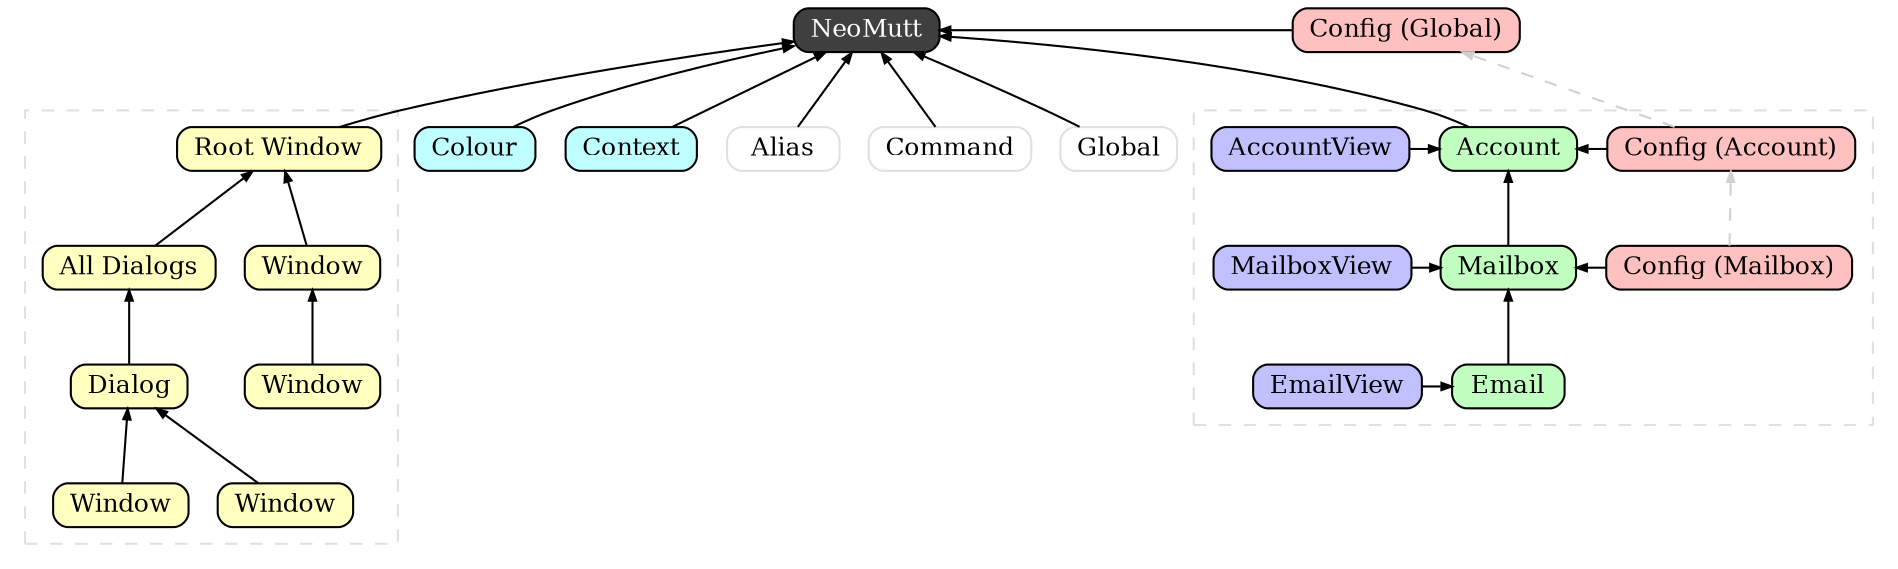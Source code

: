 digraph notify
{
	graph [
		rankdir="BT"
		nodesep="0.2"
		ranksep="0.5"
		overlap="false"
		splines="true"
		compound="true"
	];

	node [
		shape="box"
		fontsize="12"
		style="rounded,filled"
		height="0.2"
		penwidth="1.0"
		color="#000000"
		fillcolor="#ffffff"
	];

	edge [
		penwidth="1.0"
		color="#000000"
		arrowsize="0.5"
	];


	NeoMutt [ fontcolor="#ffffff" fillcolor="#404040" ]

	subgraph cluster_window
	{
		fontcolor="#000000"
		color="#e0e0e0"
		fillcolor="#ffffff"
		style="dashed"

		node [ fillcolor="#ffffc0" ]

		root_win     [ label="Root Window" ]
		win1         [ label="Window" ]
		win2         [ label="Window" ]
		win_dlg      [ label="All Dialogs" ]
		dlg1         [ label="Dialog" ]
		dlg1_win1    [ label="Window" ]
		dlg1_win2    [ label="Window" ]
		root_win -> NeoMutt
		win1 -> root_win
		win2 -> win1

		win_dlg -> root_win
		dlg1 -> win_dlg
		dlg1_win1 -> dlg1
		dlg1_win2 -> dlg1
	}


	subgraph cluster_data
	{
		fontcolor="#000000"
		color="#e0e0e0"
		fillcolor="#ffffff"
		style="dashed"

		node [ fillcolor="#ffc0c0" ]

		AConfig [ label="Config (Account)" ]
		MConfig [ label="Config (Mailbox)" ]

		node [ fillcolor="#c0c0ff" ]

		AccountView
		EmailView
		MailboxView

		node [ fillcolor="#c0ffc0" ]

		Account
		Mailbox
		Email

		Account     -> NeoMutt
		AccountView -> Account
		Mailbox     -> Account
		MailboxView -> Mailbox
		Email       -> Mailbox
		EmailView   -> Email

		Account -> AConfig [ dir="back" ]
		Mailbox -> MConfig [ dir="back" ]

		{ rank=same Account AccountView AConfig }
		{ rank=same Mailbox MailboxView MConfig }
		{ rank=same Email EmailView }

	}


	node [ fillcolor="#ffc0c0" ]

	NConfig [ label="Config (Global)"  ]

	node [ fillcolor="#c0ffff" ]

	Colour      -> NeoMutt
	Context     -> NeoMutt

	NeoMutt -> NConfig [ dir="back" ]
	AConfig -> NConfig [ style="dashed" color="#d0d0d0" ]
	MConfig -> AConfig [ style="dashed" color="#d0d0d0" ]

	{ rank=same NeoMutt NConfig }

	node [ color="#e0e0e0" fillcolor="#ffffff" ]

	Alias       -> NeoMutt
	Command     -> NeoMutt
	Global      -> NeoMutt

}

